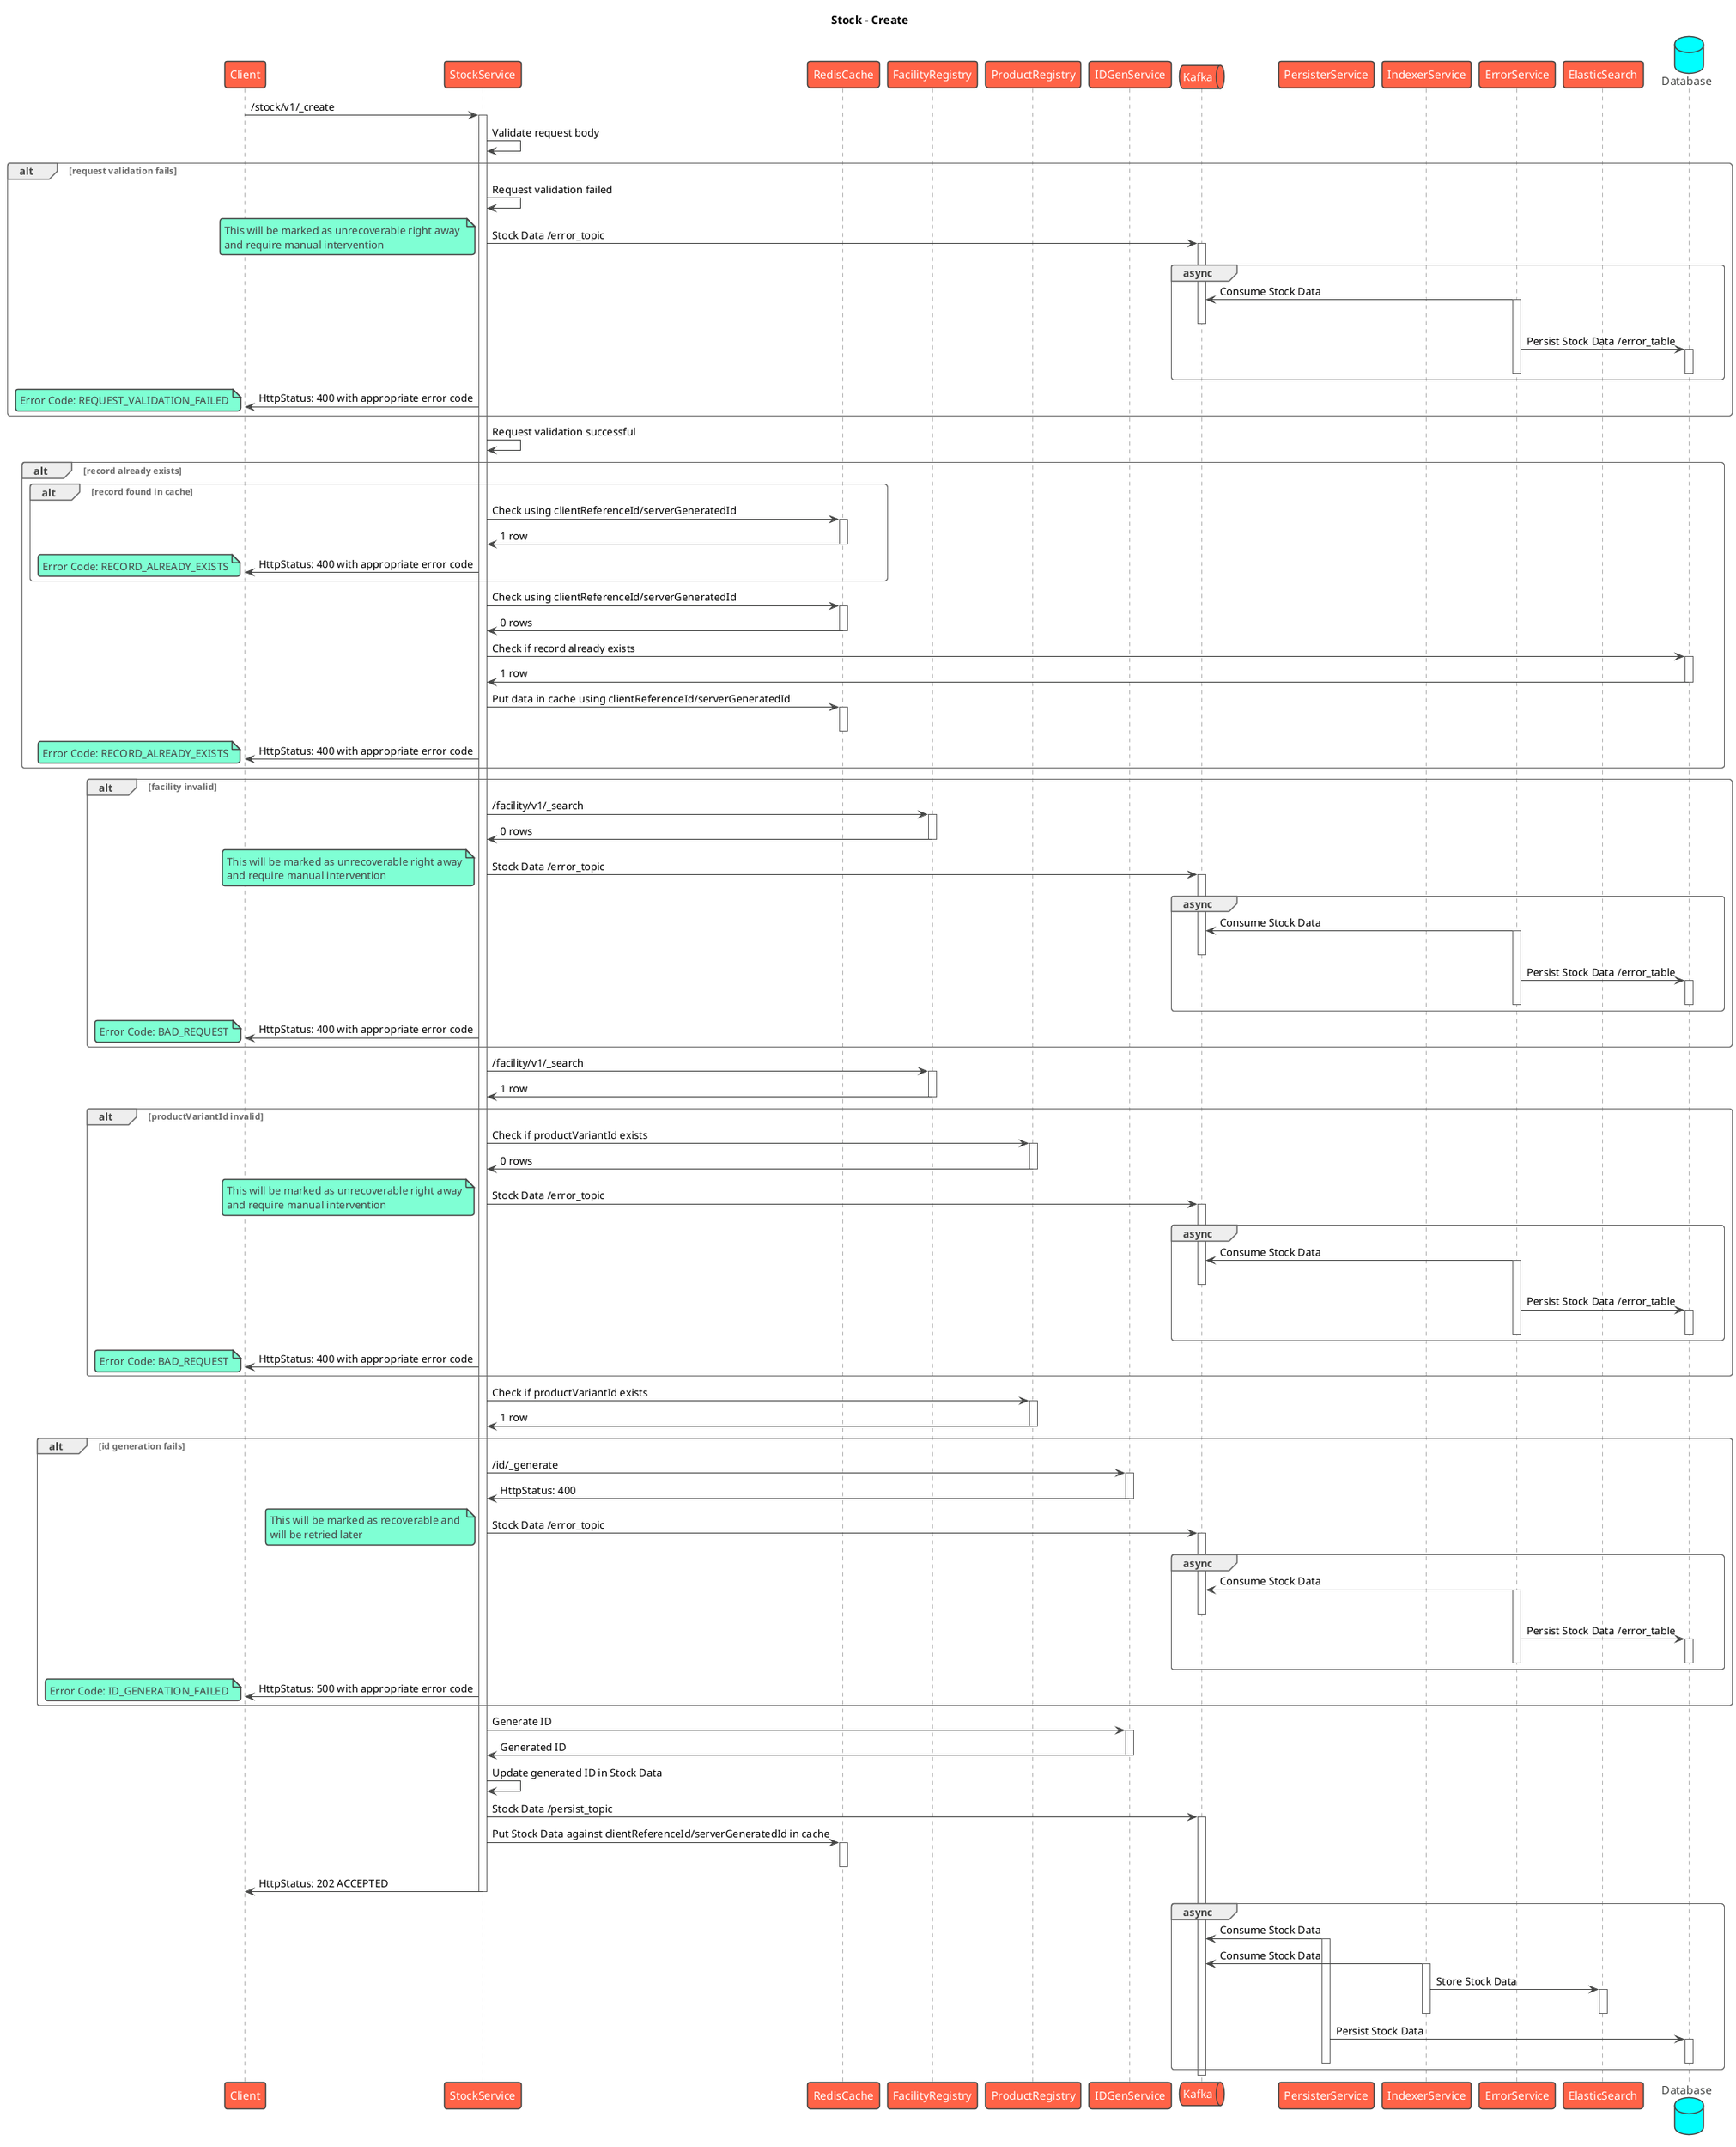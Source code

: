 @startuml
title Stock - Create
!theme vibrant
participant Client as c
participant StockService as s
participant RedisCache as rc
participant FacilityRegistry as s2
participant ProductRegistry as s3
participant IDGenService as idgen
queue Kafka as k
participant PersisterService as prs
participant IndexerService as idx
participant ErrorService as es
participant ElasticSearch as el
database Database as db
c -> s : /stock/v1/_create
activate s
s -> s: Validate request body
alt request validation fails
    s -> s: Request validation failed
    s -> k: Stock Data /error_topic
    note left
        This will be marked as unrecoverable right away 
        and require manual intervention
    end note
    activate k
    group async
        es -> k: Consume Stock Data
        activate es
        deactivate k
        es -> db: Persist Stock Data /error_table
        activate db
        deactivate db
        deactivate es
    end
    s -> c: HttpStatus: 400 with appropriate error code
    note left
      Error Code: REQUEST_VALIDATION_FAILED
    end note
end
s -> s: Request validation successful
alt record already exists
    alt record found in cache
      s -> rc: Check using clientReferenceId/serverGeneratedId
      activate rc
      rc -> s: 1 row
      deactivate rc
      s -> c: HttpStatus: 400 with appropriate error code
      note left
          Error Code: RECORD_ALREADY_EXISTS
      end note
    end
    s -> rc: Check using clientReferenceId/serverGeneratedId
    activate rc
    rc -> s: 0 rows
    deactivate rc
    s -> db: Check if record already exists
    activate db
    db -> s: 1 row
    deactivate db
    s -> rc: Put data in cache using clientReferenceId/serverGeneratedId
    activate rc
    deactivate rc
    s -> c: HttpStatus: 400 with appropriate error code
    note left
        Error Code: RECORD_ALREADY_EXISTS
    end note
end
alt facility invalid
    s -> s2: /facility/v1/_search
    activate s2
    s2 -> s: 0 rows
    deactivate s2
    s -> k: Stock Data /error_topic
    note left
        This will be marked as unrecoverable right away
        and require manual intervention
    end note
    activate k
    group async
        es -> k: Consume Stock Data
        activate es
        deactivate k
        es -> db: Persist Stock Data /error_table
        activate db
        deactivate db
        deactivate es
    end
    s -> c: HttpStatus: 400 with appropriate error code
    note left
      Error Code: BAD_REQUEST
    end note
end
s -> s2: /facility/v1/_search
activate s2
s2 -> s: 1 row
deactivate s2
alt productVariantId invalid
    s -> s3: Check if productVariantId exists
    activate s3
    s3 -> s: 0 rows
    deactivate s3
    s -> k: Stock Data /error_topic
    note left
        This will be marked as unrecoverable right away
        and require manual intervention
    end note
    activate k
    group async
        es -> k: Consume Stock Data
        activate es
        deactivate k
        es -> db: Persist Stock Data /error_table
        activate db
        deactivate db
        deactivate es
    end
    s -> c: HttpStatus: 400 with appropriate error code
    note left
      Error Code: BAD_REQUEST
    end note
end
s -> s3: Check if productVariantId exists
activate s3
s3 -> s: 1 row
deactivate s3
alt id generation fails
    s -> idgen: /id/_generate
    activate idgen
    idgen -> s: HttpStatus: 400
    deactivate idgen
    s -> k: Stock Data /error_topic
    note left
        This will be marked as recoverable and 
        will be retried later
    end note
    activate k
    group async
        es -> k: Consume Stock Data
        activate es
        deactivate k
        es -> db: Persist Stock Data /error_table
        activate db
        deactivate db
        deactivate es
    end
    s -> c: HttpStatus: 500 with appropriate error code
    note left
      Error Code: ID_GENERATION_FAILED
    end note
end
s -> idgen: Generate ID
activate idgen
idgen -> s: Generated ID
deactivate idgen
s -> s: Update generated ID in Stock Data
s -> k: Stock Data /persist_topic
activate k
s -> rc: Put Stock Data against clientReferenceId/serverGeneratedId in cache
activate rc
deactivate rc
s -> c: HttpStatus: 202 ACCEPTED
deactivate s
group async
    prs -> k: Consume Stock Data
    activate prs
    idx -> k: Consume Stock Data
    activate idx
    idx -> el: Store Stock Data
    activate el
    deactivate el
    deactivate idx
    prs -> db: Persist Stock Data
    activate db
    deactivate db
    deactivate prs
end
deactivate k
@enduml
